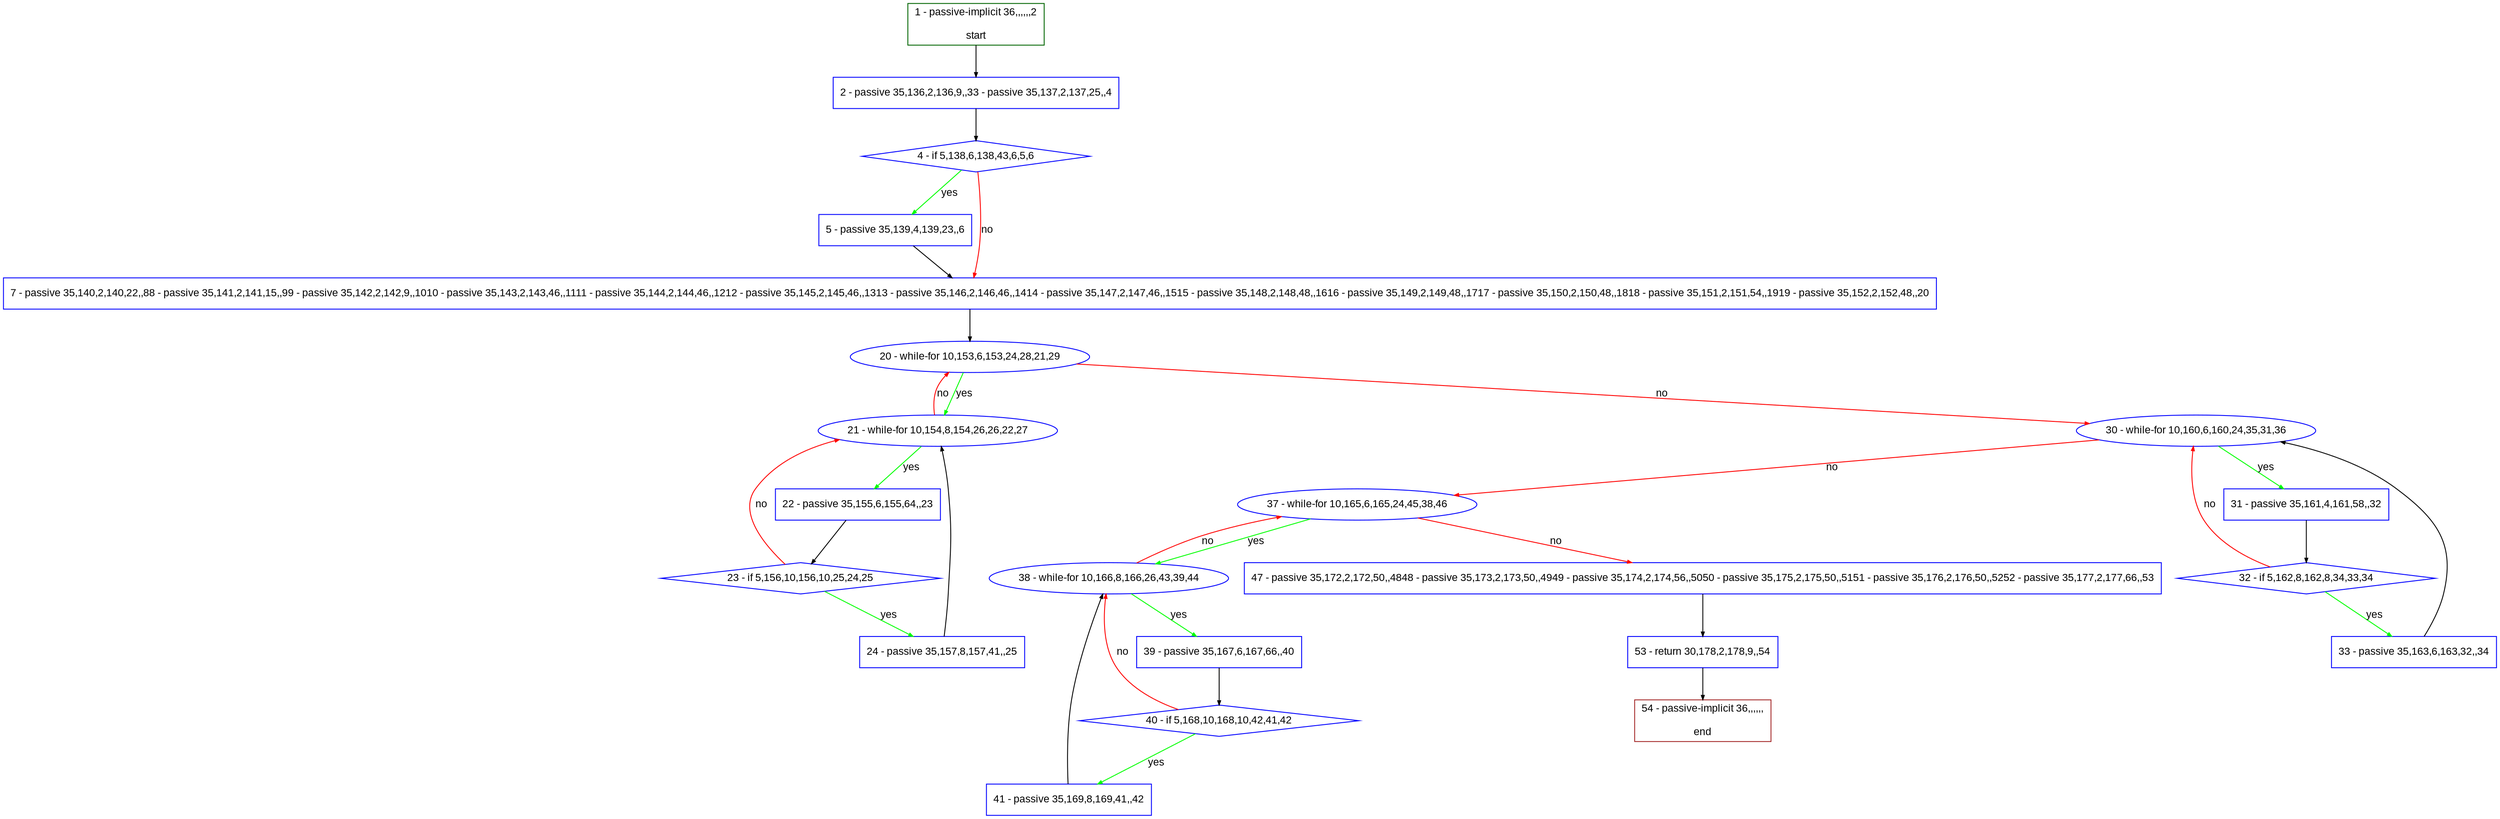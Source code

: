 digraph "" {
  graph [pack="true", label="", fontsize="12", packmode="clust", fontname="Arial", fillcolor="#FFFFCC", bgcolor="white", style="rounded,filled", compound="true"];
  node [node_initialized="no", label="", color="grey", fontsize="12", fillcolor="white", fontname="Arial", style="filled", shape="rectangle", compound="true", fixedsize="false"];
  edge [fontcolor="black", arrowhead="normal", arrowtail="none", arrowsize="0.5", ltail="", label="", color="black", fontsize="12", lhead="", fontname="Arial", dir="forward", compound="true"];
  __N1 [label="2 - passive 35,136,2,136,9,,33 - passive 35,137,2,137,25,,4", color="#0000ff", fillcolor="#ffffff", style="filled", shape="box"];
  __N2 [label="1 - passive-implicit 36,,,,,,2\n\nstart", color="#006400", fillcolor="#ffffff", style="filled", shape="box"];
  __N3 [label="4 - if 5,138,6,138,43,6,5,6", color="#0000ff", fillcolor="#ffffff", style="filled", shape="diamond"];
  __N4 [label="5 - passive 35,139,4,139,23,,6", color="#0000ff", fillcolor="#ffffff", style="filled", shape="box"];
  __N5 [label="7 - passive 35,140,2,140,22,,88 - passive 35,141,2,141,15,,99 - passive 35,142,2,142,9,,1010 - passive 35,143,2,143,46,,1111 - passive 35,144,2,144,46,,1212 - passive 35,145,2,145,46,,1313 - passive 35,146,2,146,46,,1414 - passive 35,147,2,147,46,,1515 - passive 35,148,2,148,48,,1616 - passive 35,149,2,149,48,,1717 - passive 35,150,2,150,48,,1818 - passive 35,151,2,151,54,,1919 - passive 35,152,2,152,48,,20", color="#0000ff", fillcolor="#ffffff", style="filled", shape="box"];
  __N6 [label="20 - while-for 10,153,6,153,24,28,21,29", color="#0000ff", fillcolor="#ffffff", style="filled", shape="oval"];
  __N7 [label="21 - while-for 10,154,8,154,26,26,22,27", color="#0000ff", fillcolor="#ffffff", style="filled", shape="oval"];
  __N8 [label="30 - while-for 10,160,6,160,24,35,31,36", color="#0000ff", fillcolor="#ffffff", style="filled", shape="oval"];
  __N9 [label="22 - passive 35,155,6,155,64,,23", color="#0000ff", fillcolor="#ffffff", style="filled", shape="box"];
  __N10 [label="23 - if 5,156,10,156,10,25,24,25", color="#0000ff", fillcolor="#ffffff", style="filled", shape="diamond"];
  __N11 [label="24 - passive 35,157,8,157,41,,25", color="#0000ff", fillcolor="#ffffff", style="filled", shape="box"];
  __N12 [label="31 - passive 35,161,4,161,58,,32", color="#0000ff", fillcolor="#ffffff", style="filled", shape="box"];
  __N13 [label="37 - while-for 10,165,6,165,24,45,38,46", color="#0000ff", fillcolor="#ffffff", style="filled", shape="oval"];
  __N14 [label="32 - if 5,162,8,162,8,34,33,34", color="#0000ff", fillcolor="#ffffff", style="filled", shape="diamond"];
  __N15 [label="33 - passive 35,163,6,163,32,,34", color="#0000ff", fillcolor="#ffffff", style="filled", shape="box"];
  __N16 [label="38 - while-for 10,166,8,166,26,43,39,44", color="#0000ff", fillcolor="#ffffff", style="filled", shape="oval"];
  __N17 [label="47 - passive 35,172,2,172,50,,4848 - passive 35,173,2,173,50,,4949 - passive 35,174,2,174,56,,5050 - passive 35,175,2,175,50,,5151 - passive 35,176,2,176,50,,5252 - passive 35,177,2,177,66,,53", color="#0000ff", fillcolor="#ffffff", style="filled", shape="box"];
  __N18 [label="39 - passive 35,167,6,167,66,,40", color="#0000ff", fillcolor="#ffffff", style="filled", shape="box"];
  __N19 [label="40 - if 5,168,10,168,10,42,41,42", color="#0000ff", fillcolor="#ffffff", style="filled", shape="diamond"];
  __N20 [label="41 - passive 35,169,8,169,41,,42", color="#0000ff", fillcolor="#ffffff", style="filled", shape="box"];
  __N21 [label="53 - return 30,178,2,178,9,,54", color="#0000ff", fillcolor="#ffffff", style="filled", shape="box"];
  __N22 [label="54 - passive-implicit 36,,,,,,\n\nend", color="#a52a2a", fillcolor="#ffffff", style="filled", shape="box"];
  __N2 -> __N1 [arrowhead="normal", arrowtail="none", color="#000000", label="", dir="forward"];
  __N1 -> __N3 [arrowhead="normal", arrowtail="none", color="#000000", label="", dir="forward"];
  __N3 -> __N4 [arrowhead="normal", arrowtail="none", color="#00ff00", label="yes", dir="forward"];
  __N3 -> __N5 [arrowhead="normal", arrowtail="none", color="#ff0000", label="no", dir="forward"];
  __N4 -> __N5 [arrowhead="normal", arrowtail="none", color="#000000", label="", dir="forward"];
  __N5 -> __N6 [arrowhead="normal", arrowtail="none", color="#000000", label="", dir="forward"];
  __N6 -> __N7 [arrowhead="normal", arrowtail="none", color="#00ff00", label="yes", dir="forward"];
  __N7 -> __N6 [arrowhead="normal", arrowtail="none", color="#ff0000", label="no", dir="forward"];
  __N6 -> __N8 [arrowhead="normal", arrowtail="none", color="#ff0000", label="no", dir="forward"];
  __N7 -> __N9 [arrowhead="normal", arrowtail="none", color="#00ff00", label="yes", dir="forward"];
  __N9 -> __N10 [arrowhead="normal", arrowtail="none", color="#000000", label="", dir="forward"];
  __N10 -> __N7 [arrowhead="normal", arrowtail="none", color="#ff0000", label="no", dir="forward"];
  __N10 -> __N11 [arrowhead="normal", arrowtail="none", color="#00ff00", label="yes", dir="forward"];
  __N11 -> __N7 [arrowhead="normal", arrowtail="none", color="#000000", label="", dir="forward"];
  __N8 -> __N12 [arrowhead="normal", arrowtail="none", color="#00ff00", label="yes", dir="forward"];
  __N8 -> __N13 [arrowhead="normal", arrowtail="none", color="#ff0000", label="no", dir="forward"];
  __N12 -> __N14 [arrowhead="normal", arrowtail="none", color="#000000", label="", dir="forward"];
  __N14 -> __N8 [arrowhead="normal", arrowtail="none", color="#ff0000", label="no", dir="forward"];
  __N14 -> __N15 [arrowhead="normal", arrowtail="none", color="#00ff00", label="yes", dir="forward"];
  __N15 -> __N8 [arrowhead="normal", arrowtail="none", color="#000000", label="", dir="forward"];
  __N13 -> __N16 [arrowhead="normal", arrowtail="none", color="#00ff00", label="yes", dir="forward"];
  __N16 -> __N13 [arrowhead="normal", arrowtail="none", color="#ff0000", label="no", dir="forward"];
  __N13 -> __N17 [arrowhead="normal", arrowtail="none", color="#ff0000", label="no", dir="forward"];
  __N16 -> __N18 [arrowhead="normal", arrowtail="none", color="#00ff00", label="yes", dir="forward"];
  __N18 -> __N19 [arrowhead="normal", arrowtail="none", color="#000000", label="", dir="forward"];
  __N19 -> __N16 [arrowhead="normal", arrowtail="none", color="#ff0000", label="no", dir="forward"];
  __N19 -> __N20 [arrowhead="normal", arrowtail="none", color="#00ff00", label="yes", dir="forward"];
  __N20 -> __N16 [arrowhead="normal", arrowtail="none", color="#000000", label="", dir="forward"];
  __N17 -> __N21 [arrowhead="normal", arrowtail="none", color="#000000", label="", dir="forward"];
  __N21 -> __N22 [arrowhead="normal", arrowtail="none", color="#000000", label="", dir="forward"];
}
